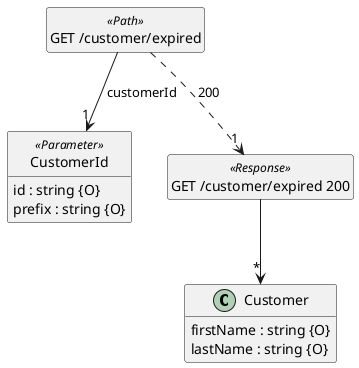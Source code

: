 @startuml
hide <<Path>> circle
hide <<Response>> circle
hide <<Parameter>> circle
hide empty methods
hide empty fields
set namespaceSeparator none

class "Customer" {
  {field} firstName : string {O}
  {field} lastName : string {O}
}

class "CustomerId" <<Parameter>> {
  {field} id : string {O}
  {field} prefix : string {O}
}

class "GET /customer/expired" <<Path>> {
}

class "GET /customer/expired 200" <<Response>> {
}

"GET /customer/expired" --> "1" "CustomerId"  :  "customerId"

"GET /customer/expired 200" --> "*" "Customer"

"GET /customer/expired" ..> "1" "GET /customer/expired 200"  :  "200"

@enduml